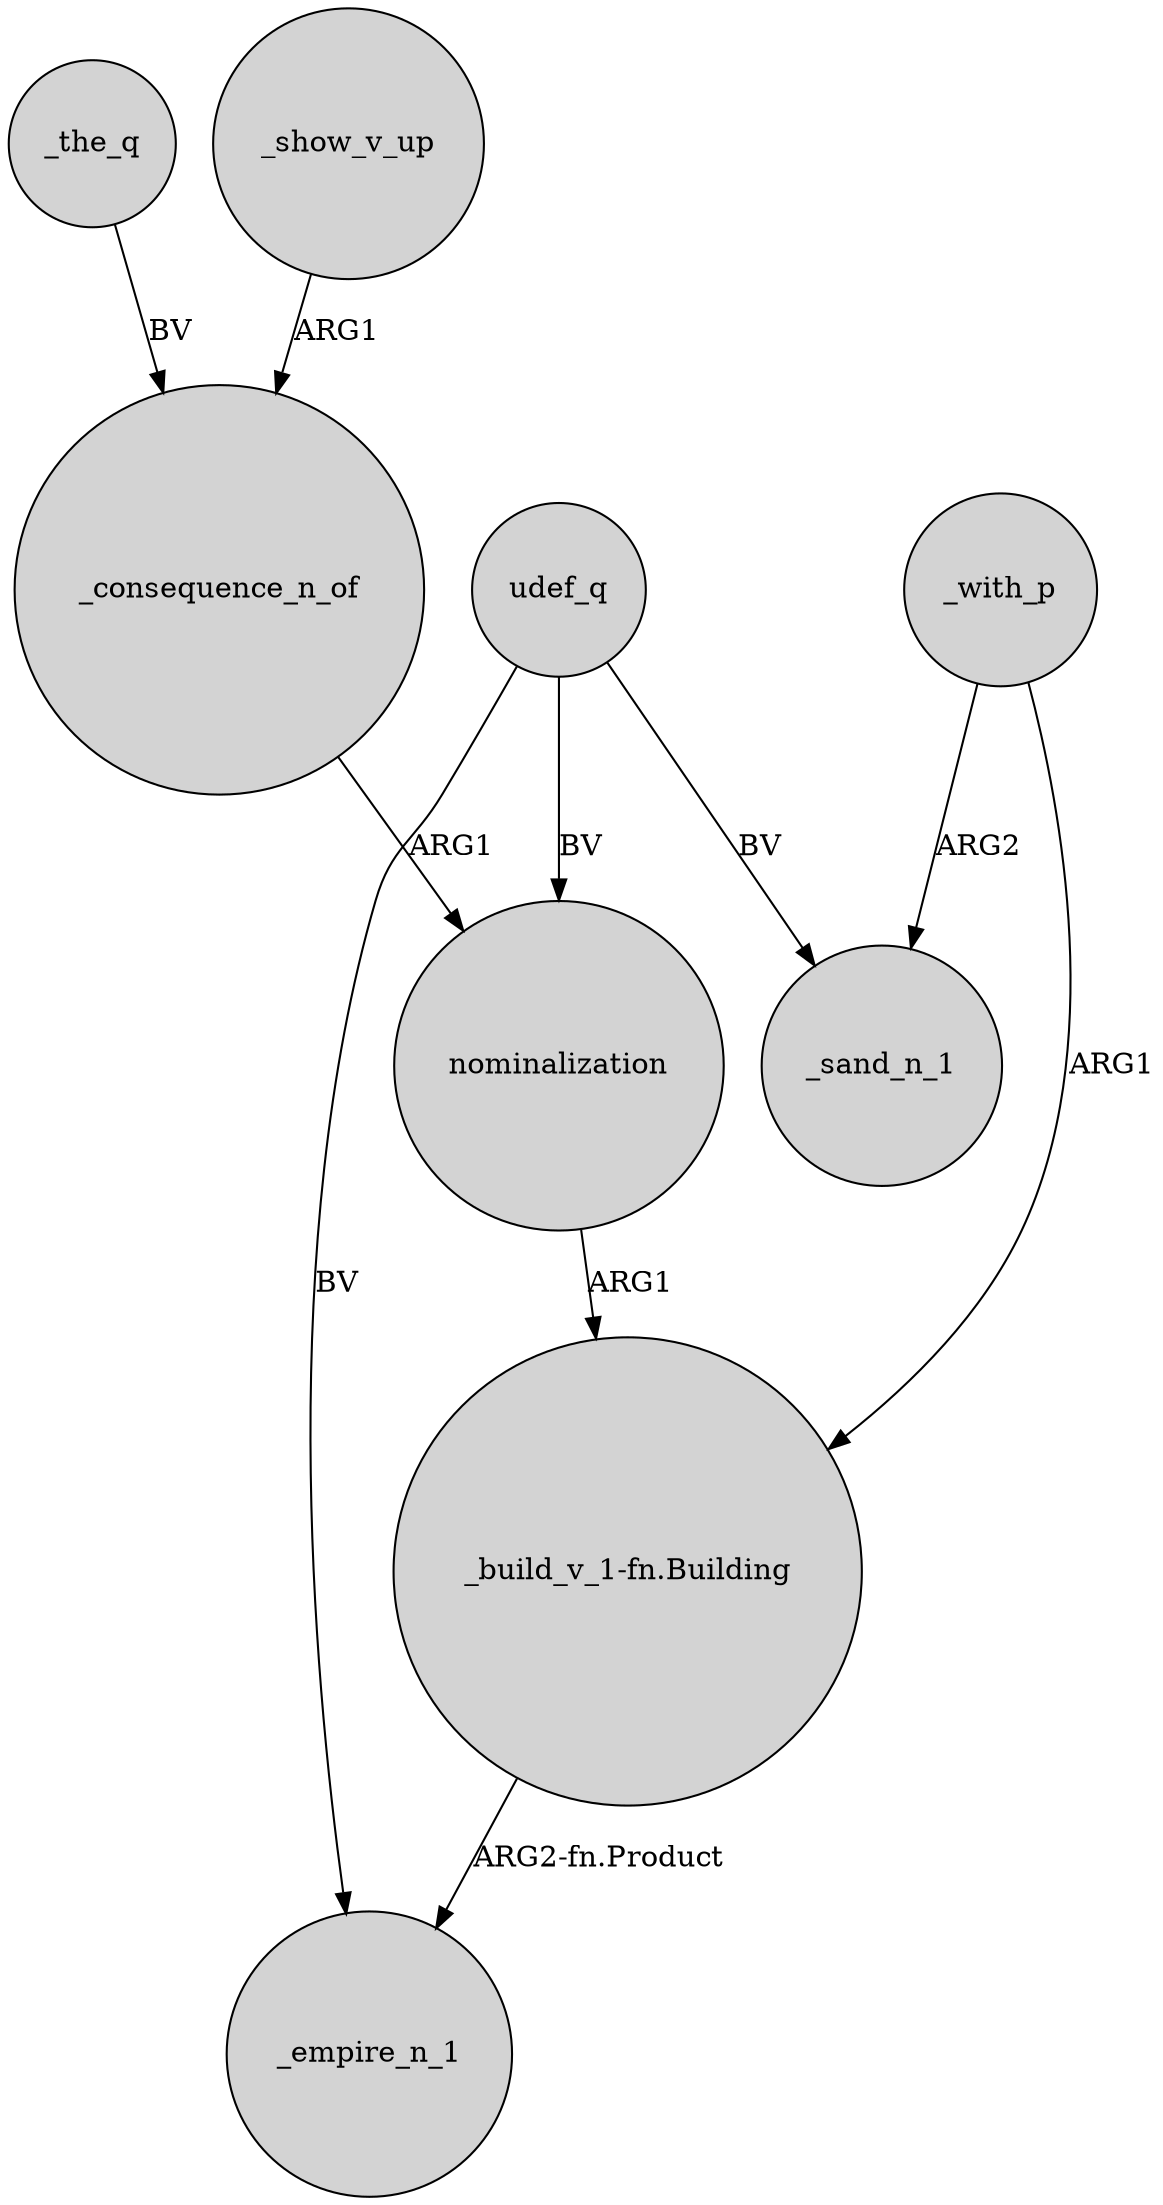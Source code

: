digraph {
	node [shape=circle style=filled]
	"_build_v_1-fn.Building" -> _empire_n_1 [label="ARG2-fn.Product"]
	_with_p -> _sand_n_1 [label=ARG2]
	nominalization -> "_build_v_1-fn.Building" [label=ARG1]
	udef_q -> _empire_n_1 [label=BV]
	_the_q -> _consequence_n_of [label=BV]
	udef_q -> nominalization [label=BV]
	udef_q -> _sand_n_1 [label=BV]
	_with_p -> "_build_v_1-fn.Building" [label=ARG1]
	_consequence_n_of -> nominalization [label=ARG1]
	_show_v_up -> _consequence_n_of [label=ARG1]
}
